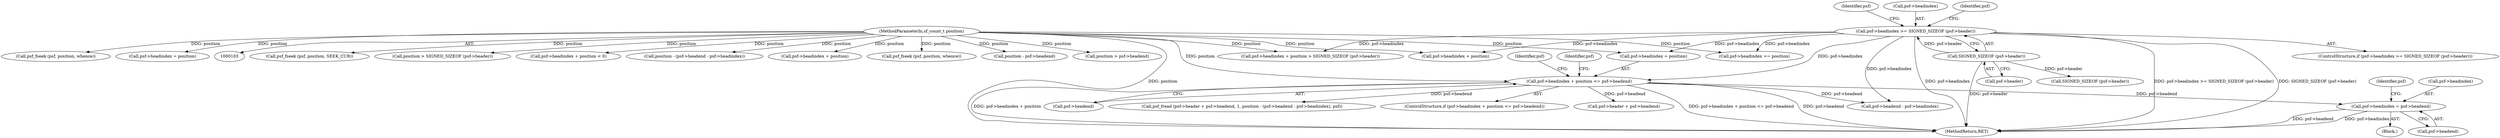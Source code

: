 digraph "0_libsndfile_708e996c87c5fae77b104ccfeb8f6db784c32074_14@pointer" {
"1000210" [label="(Call,psf->headindex = psf->headend)"];
"1000182" [label="(Call,psf->headindex + position <= psf->headend)"];
"1000167" [label="(Call,psf->headindex >= SIGNED_SIZEOF (psf->header))"];
"1000171" [label="(Call,SIGNED_SIZEOF (psf->header))"];
"1000105" [label="(MethodParameterIn,sf_count_t position)"];
"1000214" [label="(Call,psf->headend)"];
"1000199" [label="(Call,psf->headindex + position > SIGNED_SIZEOF (psf->header))"];
"1000218" [label="(Identifier,psf)"];
"1000217" [label="(Call,psf_fseek (psf, position, SEEK_CUR))"];
"1000183" [label="(Call,psf->headindex + position)"];
"1000211" [label="(Call,psf->headindex)"];
"1000200" [label="(Call,psf->headindex + position)"];
"1000113" [label="(Call,position > SIGNED_SIZEOF (psf->header))"];
"1000158" [label="(Call,psf->headindex + position < 0)"];
"1000202" [label="(Identifier,psf)"];
"1000235" [label="(Call,position - (psf->headend - psf->headindex))"];
"1000172" [label="(Call,psf->header)"];
"1000159" [label="(Call,psf->headindex + position)"];
"1000105" [label="(MethodParameterIn,sf_count_t position)"];
"1000120" [label="(Call,psf_fseek (psf, position, whence))"];
"1000167" [label="(Call,psf->headindex >= SIGNED_SIZEOF (psf->header))"];
"1000210" [label="(Call,psf->headindex = psf->headend)"];
"1000171" [label="(Call,SIGNED_SIZEOF (psf->header))"];
"1000144" [label="(Call,position - psf->headend)"];
"1000237" [label="(Call,psf->headend - psf->headindex)"];
"1000126" [label="(Call,position > psf->headend)"];
"1000260" [label="(MethodReturn,RET)"];
"1000226" [label="(Call,psf_fread (psf->header + psf->headend, 1, position - (psf->headend - psf->headindex), psf))"];
"1000185" [label="(Identifier,psf)"];
"1000176" [label="(Call,psf_fseek (psf, position, whence))"];
"1000150" [label="(Call,psf->headindex = position)"];
"1000181" [label="(ControlStructure,if (psf->headindex + position <= psf->headend))"];
"1000166" [label="(ControlStructure,if (psf->headindex >= SIGNED_SIZEOF (psf->header)))"];
"1000168" [label="(Call,psf->headindex)"];
"1000209" [label="(Block,)"];
"1000227" [label="(Call,psf->header + psf->headend)"];
"1000188" [label="(Call,psf->headend)"];
"1000192" [label="(Call,psf->headindex += position)"];
"1000177" [label="(Identifier,psf)"];
"1000205" [label="(Call,SIGNED_SIZEOF (psf->header))"];
"1000182" [label="(Call,psf->headindex + position <= psf->headend)"];
"1000194" [label="(Identifier,psf)"];
"1000210" -> "1000209"  [label="AST: "];
"1000210" -> "1000214"  [label="CFG: "];
"1000211" -> "1000210"  [label="AST: "];
"1000214" -> "1000210"  [label="AST: "];
"1000218" -> "1000210"  [label="CFG: "];
"1000210" -> "1000260"  [label="DDG: psf->headend"];
"1000210" -> "1000260"  [label="DDG: psf->headindex"];
"1000182" -> "1000210"  [label="DDG: psf->headend"];
"1000182" -> "1000181"  [label="AST: "];
"1000182" -> "1000188"  [label="CFG: "];
"1000183" -> "1000182"  [label="AST: "];
"1000188" -> "1000182"  [label="AST: "];
"1000194" -> "1000182"  [label="CFG: "];
"1000202" -> "1000182"  [label="CFG: "];
"1000182" -> "1000260"  [label="DDG: psf->headindex + position <= psf->headend"];
"1000182" -> "1000260"  [label="DDG: psf->headend"];
"1000182" -> "1000260"  [label="DDG: psf->headindex + position"];
"1000167" -> "1000182"  [label="DDG: psf->headindex"];
"1000105" -> "1000182"  [label="DDG: position"];
"1000182" -> "1000226"  [label="DDG: psf->headend"];
"1000182" -> "1000227"  [label="DDG: psf->headend"];
"1000182" -> "1000237"  [label="DDG: psf->headend"];
"1000167" -> "1000166"  [label="AST: "];
"1000167" -> "1000171"  [label="CFG: "];
"1000168" -> "1000167"  [label="AST: "];
"1000171" -> "1000167"  [label="AST: "];
"1000177" -> "1000167"  [label="CFG: "];
"1000185" -> "1000167"  [label="CFG: "];
"1000167" -> "1000260"  [label="DDG: psf->headindex"];
"1000167" -> "1000260"  [label="DDG: psf->headindex >= SIGNED_SIZEOF (psf->header)"];
"1000167" -> "1000260"  [label="DDG: SIGNED_SIZEOF (psf->header)"];
"1000171" -> "1000167"  [label="DDG: psf->header"];
"1000167" -> "1000183"  [label="DDG: psf->headindex"];
"1000167" -> "1000192"  [label="DDG: psf->headindex"];
"1000167" -> "1000199"  [label="DDG: psf->headindex"];
"1000167" -> "1000200"  [label="DDG: psf->headindex"];
"1000167" -> "1000237"  [label="DDG: psf->headindex"];
"1000171" -> "1000172"  [label="CFG: "];
"1000172" -> "1000171"  [label="AST: "];
"1000171" -> "1000260"  [label="DDG: psf->header"];
"1000171" -> "1000205"  [label="DDG: psf->header"];
"1000105" -> "1000103"  [label="AST: "];
"1000105" -> "1000260"  [label="DDG: position"];
"1000105" -> "1000113"  [label="DDG: position"];
"1000105" -> "1000120"  [label="DDG: position"];
"1000105" -> "1000126"  [label="DDG: position"];
"1000105" -> "1000144"  [label="DDG: position"];
"1000105" -> "1000150"  [label="DDG: position"];
"1000105" -> "1000158"  [label="DDG: position"];
"1000105" -> "1000159"  [label="DDG: position"];
"1000105" -> "1000176"  [label="DDG: position"];
"1000105" -> "1000183"  [label="DDG: position"];
"1000105" -> "1000192"  [label="DDG: position"];
"1000105" -> "1000199"  [label="DDG: position"];
"1000105" -> "1000200"  [label="DDG: position"];
"1000105" -> "1000217"  [label="DDG: position"];
"1000105" -> "1000235"  [label="DDG: position"];
}
